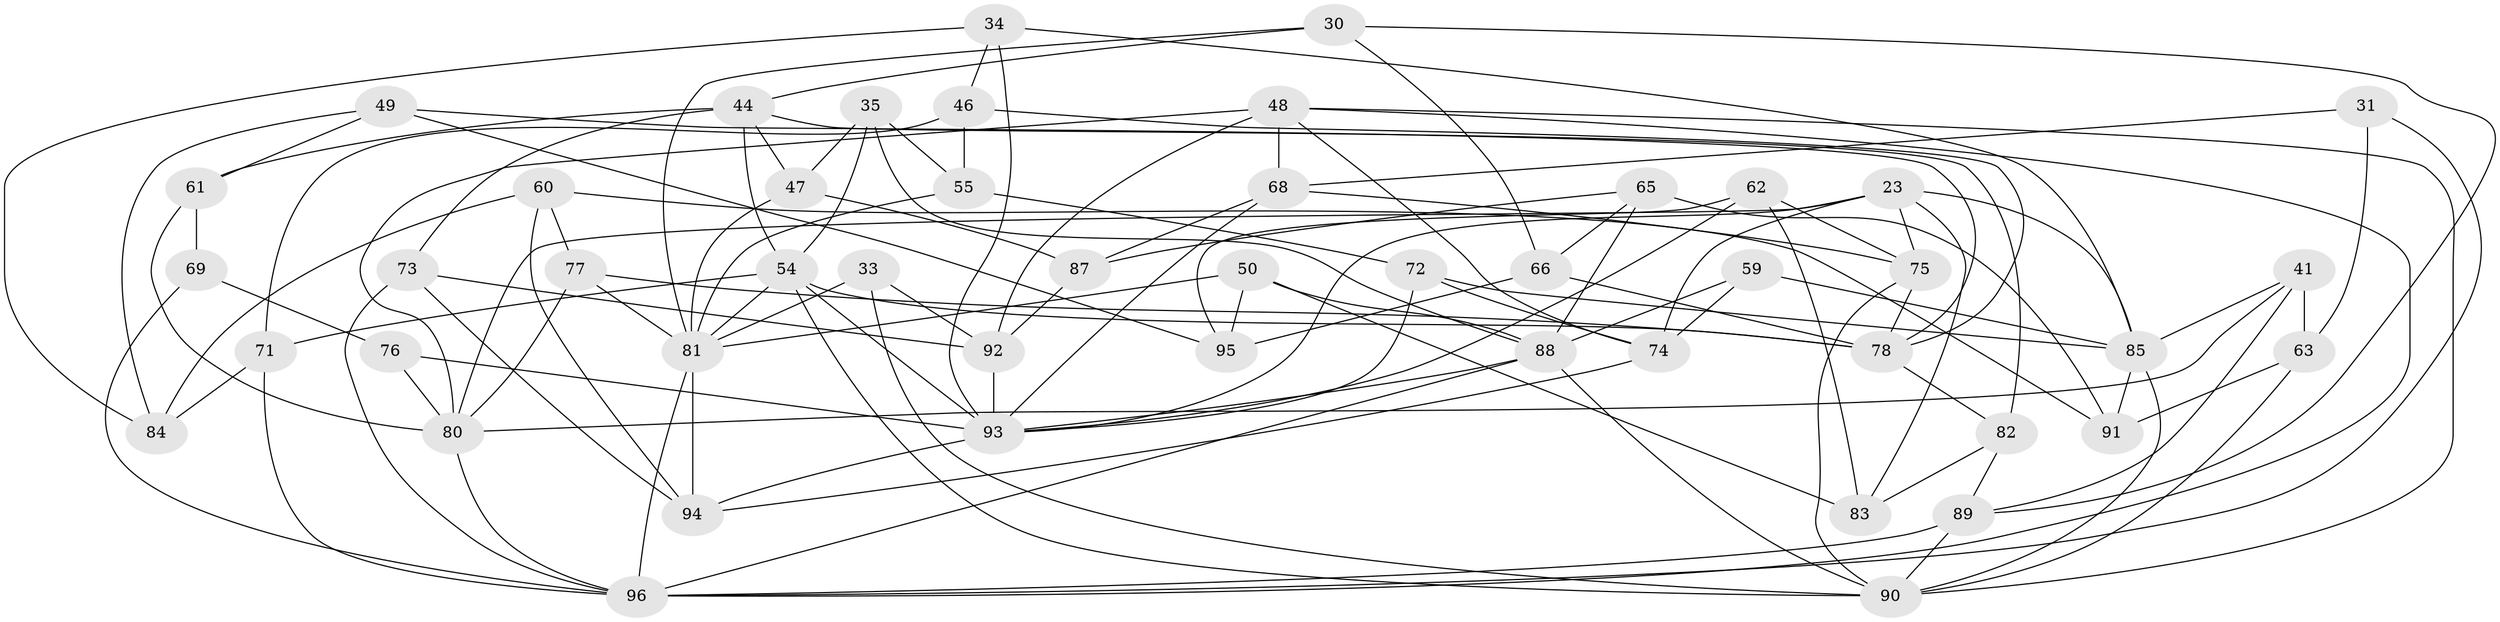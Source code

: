 // original degree distribution, {4: 1.0}
// Generated by graph-tools (version 1.1) at 2025/58/03/09/25 04:58:05]
// undirected, 48 vertices, 117 edges
graph export_dot {
graph [start="1"]
  node [color=gray90,style=filled];
  23 [super="+16"];
  30;
  31;
  33;
  34;
  35;
  41 [super="+5"];
  44 [super="+25"];
  46;
  47 [super="+14"];
  48 [super="+17+36"];
  49;
  50;
  54 [super="+42"];
  55;
  59;
  60;
  61 [super="+57"];
  62;
  63 [super="+2"];
  65;
  66;
  68 [super="+28"];
  69;
  71;
  72;
  73;
  74 [super="+56"];
  75 [super="+38"];
  76 [super="+37"];
  77;
  78 [super="+6+9"];
  80 [super="+3+24"];
  81 [super="+11+21"];
  82;
  83;
  84;
  85 [super="+64"];
  87 [super="+32"];
  88 [super="+29+70"];
  89 [super="+67"];
  90 [super="+39+79"];
  91;
  92 [super="+18+43"];
  93 [super="+58+53+86"];
  94 [super="+45"];
  95;
  96 [super="+19+22+27"];
  23 -- 83;
  23 -- 74;
  23 -- 93 [weight=2];
  23 -- 80;
  23 -- 85 [weight=2];
  23 -- 75;
  30 -- 66;
  30 -- 44;
  30 -- 81;
  30 -- 89;
  31 -- 63 [weight=2];
  31 -- 68;
  31 -- 96;
  33 -- 81;
  33 -- 92 [weight=2];
  33 -- 90;
  34 -- 46;
  34 -- 84;
  34 -- 85;
  34 -- 93;
  35 -- 55;
  35 -- 47;
  35 -- 54;
  35 -- 88;
  41 -- 63 [weight=2];
  41 -- 85 [weight=2];
  41 -- 80;
  41 -- 89;
  44 -- 61 [weight=2];
  44 -- 47 [weight=2];
  44 -- 82;
  44 -- 54;
  44 -- 73;
  46 -- 71;
  46 -- 55;
  46 -- 78;
  47 -- 87 [weight=2];
  47 -- 81;
  48 -- 80;
  48 -- 74;
  48 -- 92;
  48 -- 68 [weight=3];
  48 -- 90;
  48 -- 96;
  49 -- 84;
  49 -- 95;
  49 -- 61;
  49 -- 78;
  50 -- 83;
  50 -- 95;
  50 -- 81;
  50 -- 88;
  54 -- 93 [weight=3];
  54 -- 81;
  54 -- 71;
  54 -- 78;
  54 -- 90 [weight=2];
  55 -- 72;
  55 -- 81;
  59 -- 88;
  59 -- 74 [weight=2];
  59 -- 85;
  60 -- 77;
  60 -- 84;
  60 -- 91;
  60 -- 94;
  61 -- 69 [weight=2];
  61 -- 80;
  62 -- 95;
  62 -- 83;
  62 -- 93;
  62 -- 75;
  63 -- 91;
  63 -- 90;
  65 -- 91;
  65 -- 66;
  65 -- 87;
  65 -- 88;
  66 -- 78;
  66 -- 95;
  68 -- 87;
  68 -- 93 [weight=2];
  68 -- 75;
  69 -- 76;
  69 -- 96;
  71 -- 84;
  71 -- 96;
  72 -- 85;
  72 -- 74;
  72 -- 93;
  73 -- 96;
  73 -- 92;
  73 -- 94;
  74 -- 94;
  75 -- 78 [weight=2];
  75 -- 90;
  76 -- 80 [weight=2];
  76 -- 93 [weight=3];
  77 -- 78;
  77 -- 80;
  77 -- 81;
  78 -- 82;
  80 -- 96;
  81 -- 94 [weight=2];
  81 -- 96;
  82 -- 83;
  82 -- 89;
  85 -- 91;
  85 -- 90 [weight=2];
  87 -- 92 [weight=2];
  88 -- 90;
  88 -- 93 [weight=2];
  88 -- 96;
  89 -- 96 [weight=2];
  89 -- 90;
  92 -- 93 [weight=2];
  93 -- 94;
}
